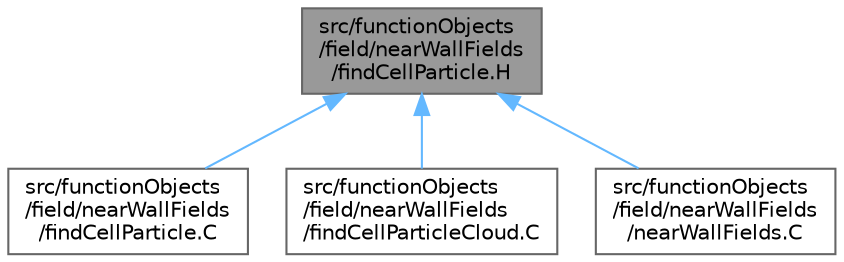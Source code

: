 digraph "src/functionObjects/field/nearWallFields/findCellParticle.H"
{
 // LATEX_PDF_SIZE
  bgcolor="transparent";
  edge [fontname=Helvetica,fontsize=10,labelfontname=Helvetica,labelfontsize=10];
  node [fontname=Helvetica,fontsize=10,shape=box,height=0.2,width=0.4];
  Node1 [id="Node000001",label="src/functionObjects\l/field/nearWallFields\l/findCellParticle.H",height=0.2,width=0.4,color="gray40", fillcolor="grey60", style="filled", fontcolor="black",tooltip=" "];
  Node1 -> Node2 [id="edge1_Node000001_Node000002",dir="back",color="steelblue1",style="solid",tooltip=" "];
  Node2 [id="Node000002",label="src/functionObjects\l/field/nearWallFields\l/findCellParticle.C",height=0.2,width=0.4,color="grey40", fillcolor="white", style="filled",URL="$findCellParticle_8C.html",tooltip=" "];
  Node1 -> Node3 [id="edge2_Node000001_Node000003",dir="back",color="steelblue1",style="solid",tooltip=" "];
  Node3 [id="Node000003",label="src/functionObjects\l/field/nearWallFields\l/findCellParticleCloud.C",height=0.2,width=0.4,color="grey40", fillcolor="white", style="filled",URL="$findCellParticleCloud_8C.html",tooltip=" "];
  Node1 -> Node4 [id="edge3_Node000001_Node000004",dir="back",color="steelblue1",style="solid",tooltip=" "];
  Node4 [id="Node000004",label="src/functionObjects\l/field/nearWallFields\l/nearWallFields.C",height=0.2,width=0.4,color="grey40", fillcolor="white", style="filled",URL="$nearWallFields_8C.html",tooltip=" "];
}

